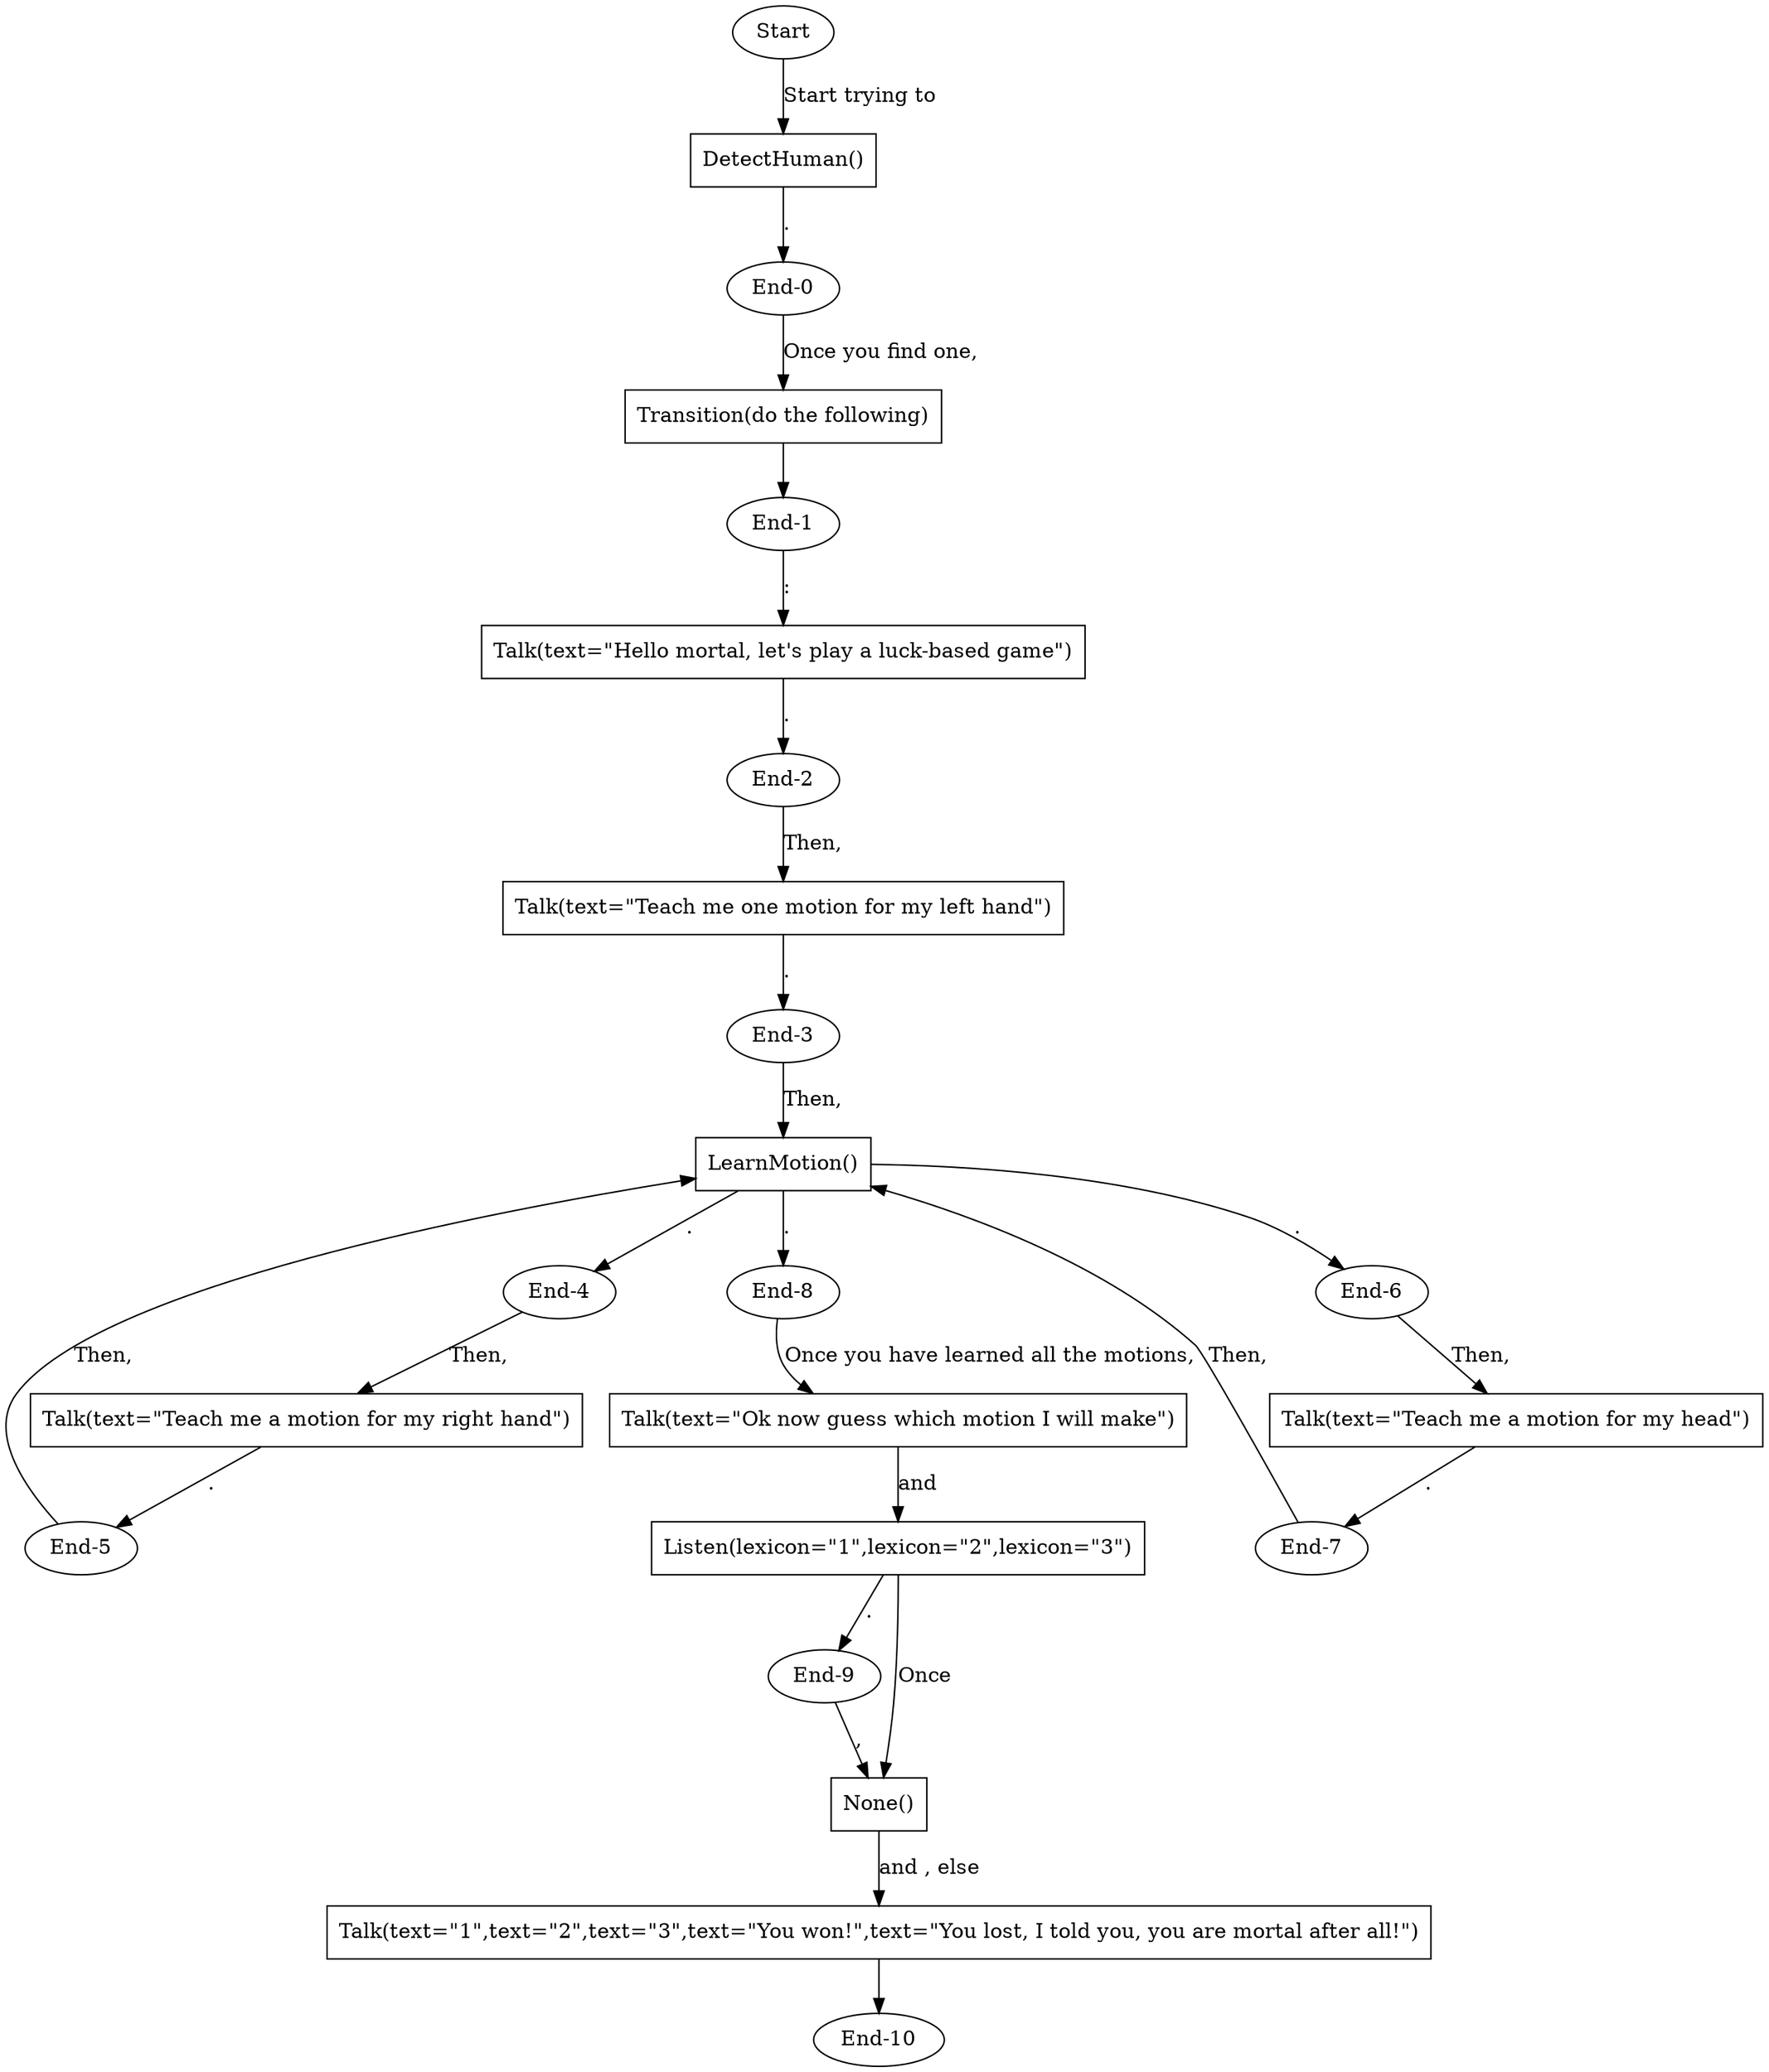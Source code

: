 strict digraph  {
Start [sent_idx=0];
"DetectHuman()" [idx=0, idx_main=0, sent_idx=0, shape=box];
"End-0" [sent_idx=0];
"Transition(do the following)" [idx=0, idx_main=0, sent_idx=1, shape=box];
"End-1" [sent_idx=1];
"Talk(text=\"Hello mortal, let's play a luck-based game\")" [idx=0, idx_main=0, sent_idx=2, shape=box];
"End-2" [sent_idx=2];
"Talk(text=\"Teach me one motion for my left hand\")" [idx=0, idx_main=0, sent_idx=3, shape=box];
"End-3" [sent_idx=3];
"LearnMotion()" [idx=0, idx_main=0, sent_idx=8, shape=box];
"End-4" [sent_idx=4];
"Talk(text=\"Teach me a motion for my right hand\")" [idx=0, idx_main=0, sent_idx=5, shape=box];
"End-5" [sent_idx=5];
"End-6" [sent_idx=6];
"Talk(text=\"Teach me a motion for my head\")" [idx=0, idx_main=0, sent_idx=7, shape=box];
"End-7" [sent_idx=7];
"End-8" [sent_idx=8];
"Talk(text=\"Ok now guess which motion I will make\")" [idx=0, idx_main=0, sent_idx=9, shape=box];
"Listen(lexicon=\"1\",lexicon=\"2\",lexicon=\"3\")" [idx=0, sent_idx=10, shape=box];
"End-9" [sent_idx=9];
"None()" [idx=1, idx_main=0, sent_idx=10, shape=box];
"Talk(text=\"1\",text=\"2\",text=\"3\",text=\"You won!\",text=\"You lost, I told you, you are mortal after all!\")" [idx=2, idx_main=1, sent_idx=10, shape=box];
"End-10" [sent_idx=10];
Start -> "DetectHuman()"  [label="Start trying to"];
"DetectHuman()" -> "End-0"  [label="."];
"End-0" -> "Transition(do the following)"  [label="Once you find one,"];
"Transition(do the following)" -> "End-1"  [label=""];
"End-1" -> "Talk(text=\"Hello mortal, let's play a luck-based game\")"  [label=":"];
"Talk(text=\"Hello mortal, let's play a luck-based game\")" -> "End-2"  [label="."];
"End-2" -> "Talk(text=\"Teach me one motion for my left hand\")"  [label="Then,"];
"Talk(text=\"Teach me one motion for my left hand\")" -> "End-3"  [label="."];
"End-3" -> "LearnMotion()"  [label="Then,"];
"LearnMotion()" -> "End-4"  [label="."];
"LearnMotion()" -> "End-6"  [label="."];
"LearnMotion()" -> "End-8"  [label="."];
"End-4" -> "Talk(text=\"Teach me a motion for my right hand\")"  [label="Then,"];
"Talk(text=\"Teach me a motion for my right hand\")" -> "End-5"  [label="."];
"End-5" -> "LearnMotion()"  [label="Then,"];
"End-6" -> "Talk(text=\"Teach me a motion for my head\")"  [label="Then,"];
"Talk(text=\"Teach me a motion for my head\")" -> "End-7"  [label="."];
"End-7" -> "LearnMotion()"  [label="Then,"];
"End-8" -> "Talk(text=\"Ok now guess which motion I will make\")"  [label="Once you have learned all the motions,"];
"Talk(text=\"Ok now guess which motion I will make\")" -> "Listen(lexicon=\"1\",lexicon=\"2\",lexicon=\"3\")"  [label="and"];
"Listen(lexicon=\"1\",lexicon=\"2\",lexicon=\"3\")" -> "End-9"  [label="."];
"Listen(lexicon=\"1\",lexicon=\"2\",lexicon=\"3\")" -> "None()"  [label="Once"];
"End-9" -> "None()"  [label=","];
"None()" -> "Talk(text=\"1\",text=\"2\",text=\"3\",text=\"You won!\",text=\"You lost, I told you, you are mortal after all!\")"  [label="and , else"];
"Talk(text=\"1\",text=\"2\",text=\"3\",text=\"You won!\",text=\"You lost, I told you, you are mortal after all!\")" -> "End-10"  [label=""];
}
